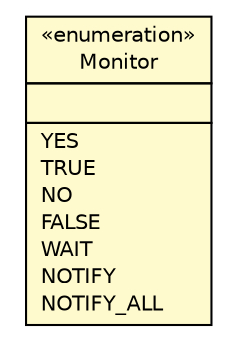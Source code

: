#!/usr/local/bin/dot
#
# Class diagram 
# Generated by UMLGraph version R5_6 (http://www.umlgraph.org/)
#

digraph G {
	edge [fontname="Helvetica",fontsize=10,labelfontname="Helvetica",labelfontsize=10];
	node [fontname="Helvetica",fontsize=10,shape=plaintext];
	nodesep=0.25;
	ranksep=0.5;
	// sorcer.service.Strategy.Monitor
	c350278 [label=<<table title="sorcer.service.Strategy.Monitor" border="0" cellborder="1" cellspacing="0" cellpadding="2" port="p" bgcolor="lemonChiffon" href="./Strategy.Monitor.html">
		<tr><td><table border="0" cellspacing="0" cellpadding="1">
<tr><td align="center" balign="center"> &#171;enumeration&#187; </td></tr>
<tr><td align="center" balign="center"> Monitor </td></tr>
		</table></td></tr>
		<tr><td><table border="0" cellspacing="0" cellpadding="1">
<tr><td align="left" balign="left">  </td></tr>
		</table></td></tr>
		<tr><td><table border="0" cellspacing="0" cellpadding="1">
<tr><td align="left" balign="left"> YES </td></tr>
<tr><td align="left" balign="left"> TRUE </td></tr>
<tr><td align="left" balign="left"> NO </td></tr>
<tr><td align="left" balign="left"> FALSE </td></tr>
<tr><td align="left" balign="left"> WAIT </td></tr>
<tr><td align="left" balign="left"> NOTIFY </td></tr>
<tr><td align="left" balign="left"> NOTIFY_ALL </td></tr>
		</table></td></tr>
		</table>>, URL="./Strategy.Monitor.html", fontname="Helvetica", fontcolor="black", fontsize=10.0];
}

